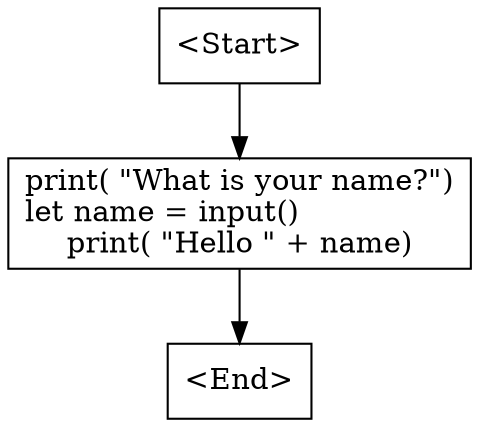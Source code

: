 digraph G {
    N0 [label = "<Start>", shape = box]
    N1 [label = "print( \"What is your name?\")\llet name = input()\lprint( \"Hello \" + name)", shape = box]
    N2 [label = "<End>", shape = box]
    N0 -> N1 [label = ""]
    N1 -> N2 [label = ""]
}
